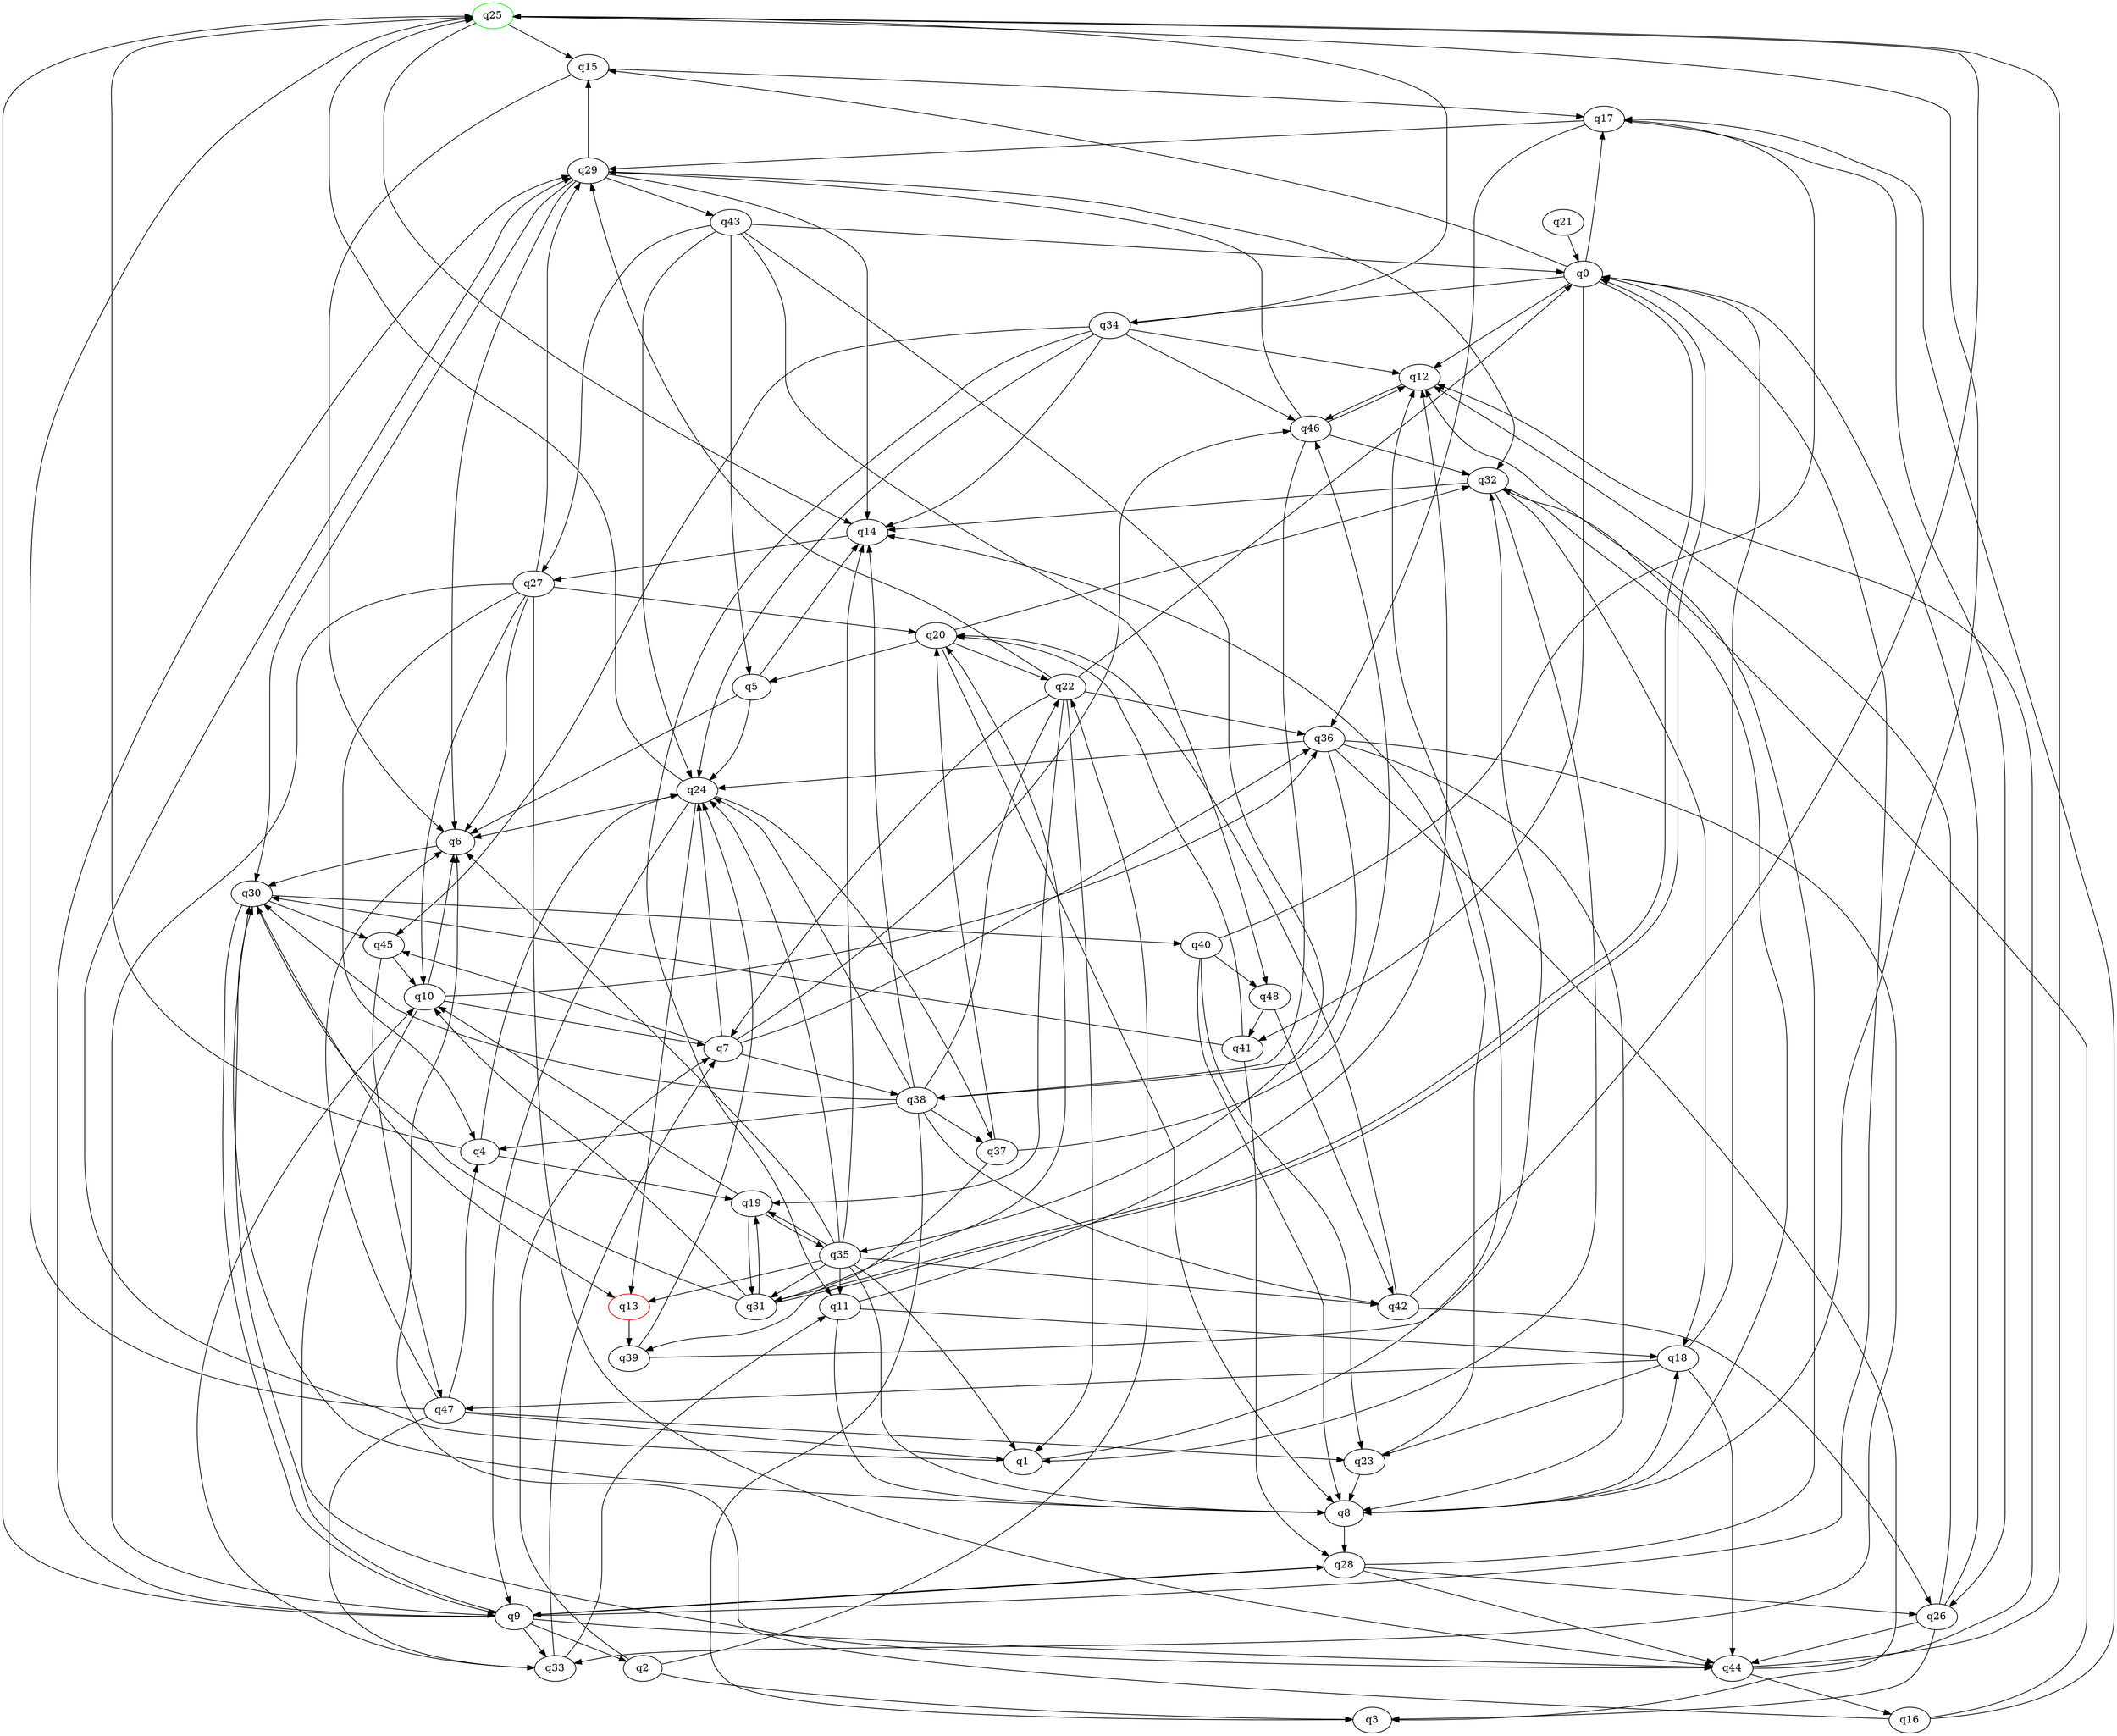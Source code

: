 digraph A{
q25 [initial=1,color=green];
q13 [final=1,color=red];
q0 -> q12;
q0 -> q15;
q0 -> q17;
q0 -> q31;
q0 -> q34;
q0 -> q41;
q1 -> q12;
q1 -> q29;
q2 -> q3;
q2 -> q7;
q2 -> q22;
q4 -> q19;
q4 -> q24;
q4 -> q25;
q5 -> q6;
q5 -> q14;
q5 -> q24;
q6 -> q30;
q7 -> q24;
q7 -> q36;
q7 -> q38;
q7 -> q45;
q7 -> q46;
q8 -> q18;
q8 -> q28;
q8 -> q30;
q9 -> q0;
q9 -> q2;
q9 -> q25;
q9 -> q28;
q9 -> q29;
q9 -> q30;
q9 -> q33;
q9 -> q44;
q10 -> q6;
q10 -> q7;
q10 -> q36;
q10 -> q44;
q11 -> q8;
q11 -> q12;
q11 -> q18;
q12 -> q46;
q13 -> q39;
q14 -> q27;
q15 -> q6;
q15 -> q17;
q16 -> q6;
q16 -> q17;
q16 -> q32;
q17 -> q26;
q17 -> q29;
q17 -> q36;
q18 -> q0;
q18 -> q23;
q18 -> q44;
q18 -> q47;
q19 -> q10;
q19 -> q31;
q19 -> q35;
q20 -> q5;
q20 -> q8;
q20 -> q22;
q20 -> q32;
q21 -> q0;
q22 -> q0;
q22 -> q1;
q22 -> q7;
q22 -> q19;
q22 -> q29;
q22 -> q36;
q23 -> q8;
q23 -> q14;
q24 -> q6;
q24 -> q9;
q24 -> q13;
q24 -> q25;
q24 -> q37;
q25 -> q8;
q25 -> q14;
q25 -> q15;
q26 -> q0;
q26 -> q3;
q26 -> q12;
q26 -> q44;
q27 -> q4;
q27 -> q6;
q27 -> q9;
q27 -> q10;
q27 -> q20;
q27 -> q29;
q27 -> q44;
q28 -> q9;
q28 -> q12;
q28 -> q26;
q28 -> q44;
q29 -> q6;
q29 -> q14;
q29 -> q15;
q29 -> q30;
q29 -> q32;
q29 -> q43;
q30 -> q9;
q30 -> q13;
q30 -> q40;
q30 -> q45;
q31 -> q0;
q31 -> q10;
q31 -> q19;
q31 -> q20;
q31 -> q30;
q32 -> q1;
q32 -> q8;
q32 -> q14;
q32 -> q18;
q33 -> q7;
q33 -> q10;
q33 -> q11;
q34 -> q11;
q34 -> q12;
q34 -> q14;
q34 -> q24;
q34 -> q25;
q34 -> q45;
q34 -> q46;
q35 -> q1;
q35 -> q6;
q35 -> q8;
q35 -> q11;
q35 -> q13;
q35 -> q14;
q35 -> q19;
q35 -> q24;
q35 -> q31;
q35 -> q42;
q36 -> q3;
q36 -> q8;
q36 -> q24;
q36 -> q33;
q36 -> q38;
q37 -> q20;
q37 -> q39;
q37 -> q46;
q38 -> q3;
q38 -> q4;
q38 -> q14;
q38 -> q22;
q38 -> q24;
q38 -> q30;
q38 -> q37;
q38 -> q42;
q39 -> q24;
q39 -> q32;
q40 -> q8;
q40 -> q17;
q40 -> q23;
q40 -> q48;
q41 -> q20;
q41 -> q28;
q41 -> q30;
q42 -> q20;
q42 -> q25;
q42 -> q26;
q43 -> q0;
q43 -> q5;
q43 -> q24;
q43 -> q27;
q43 -> q35;
q43 -> q48;
q44 -> q12;
q44 -> q16;
q44 -> q25;
q45 -> q10;
q45 -> q47;
q46 -> q12;
q46 -> q29;
q46 -> q32;
q46 -> q38;
q47 -> q1;
q47 -> q4;
q47 -> q6;
q47 -> q23;
q47 -> q25;
q47 -> q33;
q48 -> q41;
q48 -> q42;
}